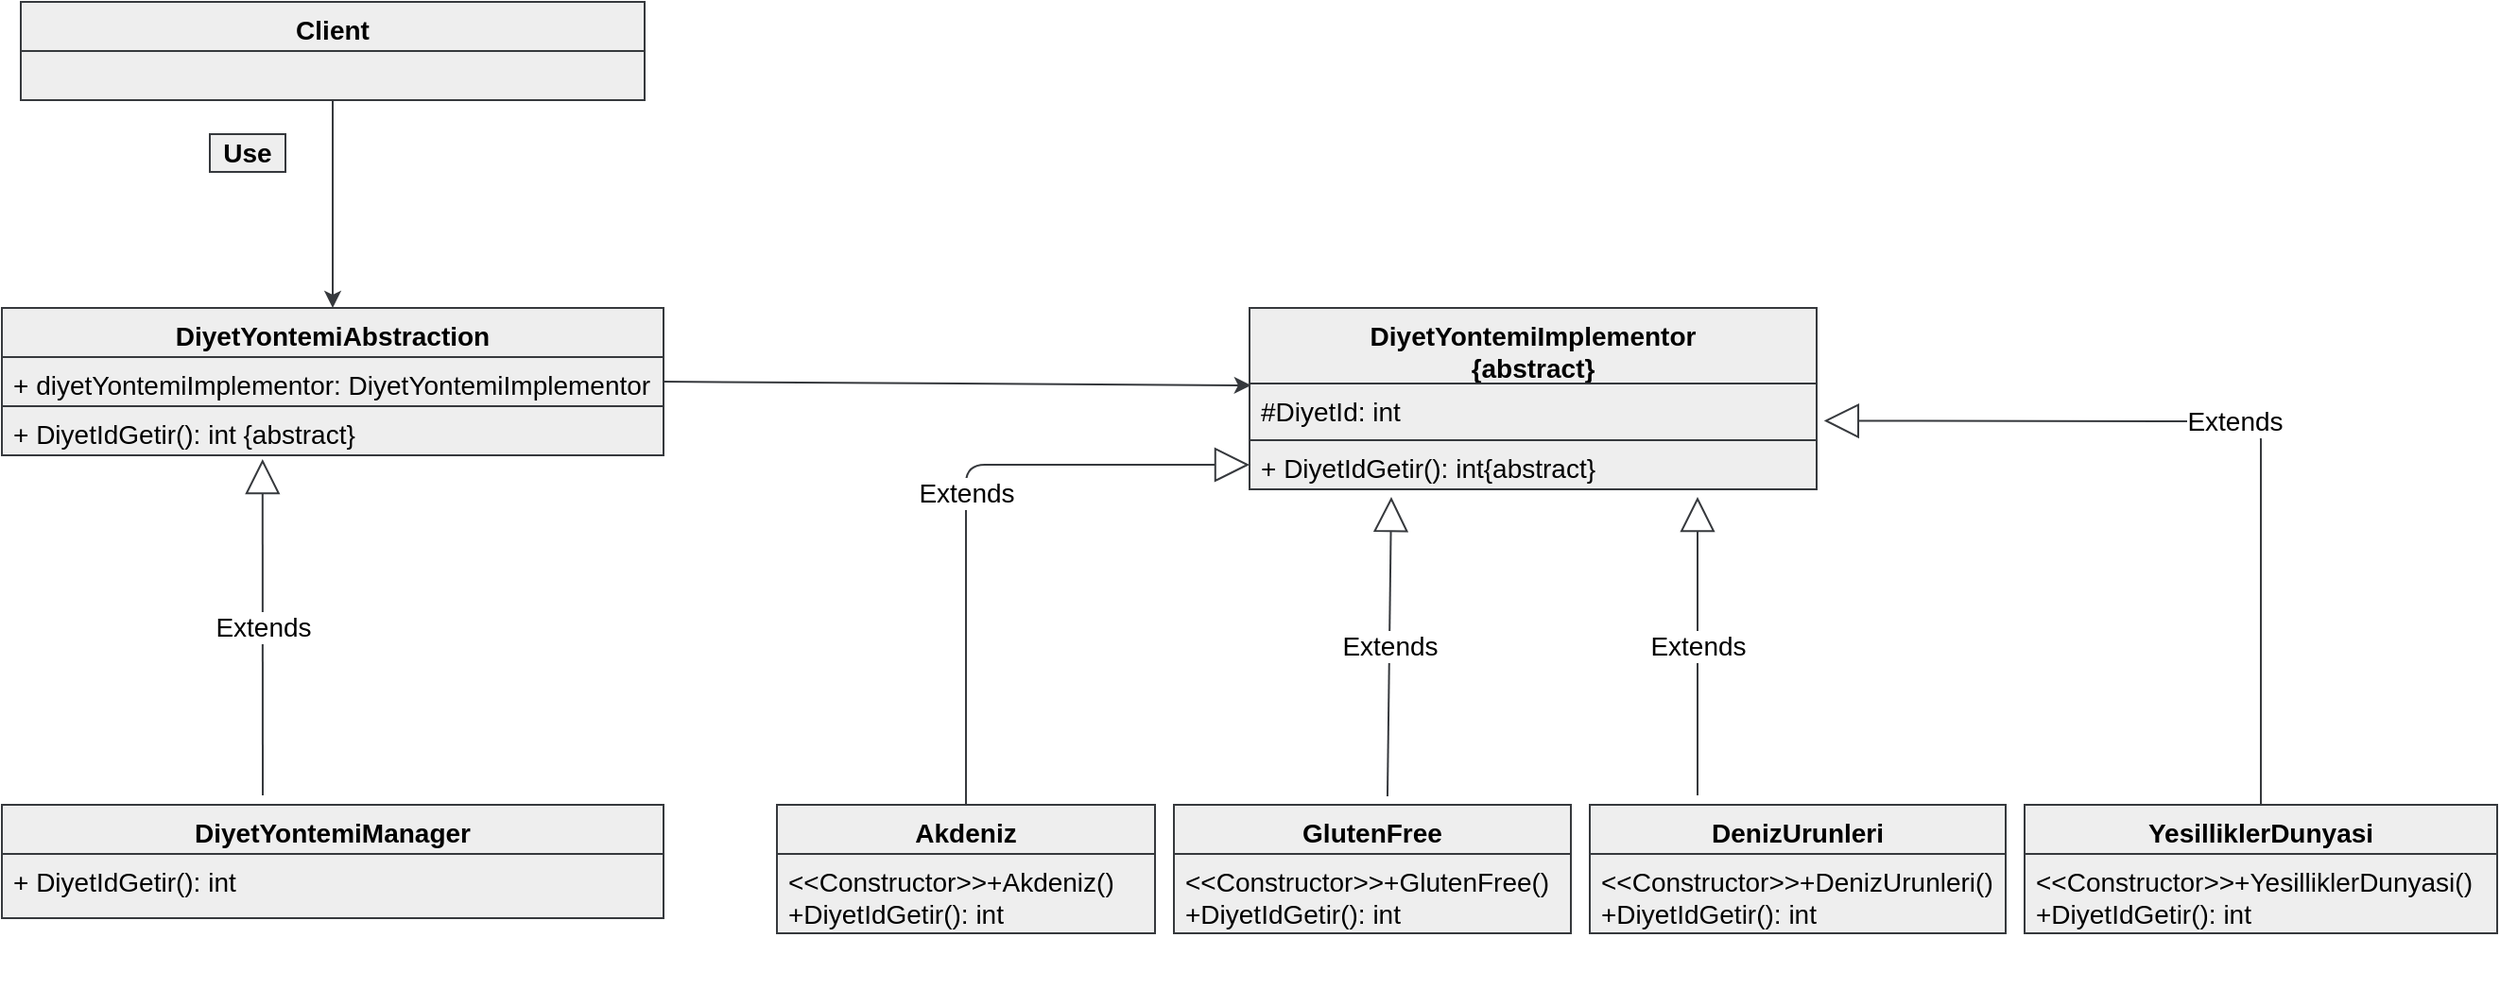 <mxfile version="14.5.1" type="device" pages="3"><diagram id="C5RBs43oDa-KdzZeNtuy" name="BridgeTasarimDeseniDiyet"><mxGraphModel dx="1913" dy="1975" grid="1" gridSize="10" guides="1" tooltips="1" connect="1" arrows="1" fold="1" page="1" pageScale="1" pageWidth="827" pageHeight="1169" background="#ffffff" math="0" shadow="0"><root><mxCell id="WIyWlLk6GJQsqaUBKTNV-0"/><mxCell id="WIyWlLk6GJQsqaUBKTNV-1" parent="WIyWlLk6GJQsqaUBKTNV-0"/><mxCell id="ZU1WsfMAHiGs38Dpz87O-4" value="GlutenFree" style="swimlane;fontStyle=1;align=center;verticalAlign=top;childLayout=stackLayout;horizontal=1;startSize=26;horizontalStack=0;resizeParent=1;resizeParentMax=0;resizeLast=0;collapsible=1;marginBottom=0;fontSize=14;fillColor=#eeeeee;strokeColor=#36393d;" parent="WIyWlLk6GJQsqaUBKTNV-1" vertex="1"><mxGeometry x="260" y="385" width="210" height="68" as="geometry"/></mxCell><mxCell id="ZU1WsfMAHiGs38Dpz87O-7" value="&lt;&lt;Constructor&gt;&gt;+GlutenFree()&#10;+DiyetIdGetir(): int" style="text;align=left;verticalAlign=top;spacingLeft=4;spacingRight=4;overflow=hidden;rotatable=0;points=[[0,0.5],[1,0.5]];portConstraint=eastwest;fontSize=14;fillColor=#eeeeee;strokeColor=#36393d;" parent="ZU1WsfMAHiGs38Dpz87O-4" vertex="1"><mxGeometry y="26" width="210" height="42" as="geometry"/></mxCell><mxCell id="ZU1WsfMAHiGs38Dpz87O-38" style="edgeStyle=orthogonalEdgeStyle;rounded=0;orthogonalLoop=1;jettySize=auto;html=1;exitX=1;exitY=0.5;exitDx=0;exitDy=0;fontSize=14;fillColor=#eeeeee;strokeColor=#36393d;" parent="ZU1WsfMAHiGs38Dpz87O-4" edge="1"><mxGeometry relative="1" as="geometry"><mxPoint x="190" y="88" as="sourcePoint"/><mxPoint x="190" y="88" as="targetPoint"/></mxGeometry></mxCell><mxCell id="ZU1WsfMAHiGs38Dpz87O-8" value="DenizUrunleri" style="swimlane;fontStyle=1;align=center;verticalAlign=top;childLayout=stackLayout;horizontal=1;startSize=26;horizontalStack=0;resizeParent=1;resizeParentMax=0;resizeLast=0;collapsible=1;marginBottom=0;fontSize=14;fillColor=#eeeeee;strokeColor=#36393d;" parent="WIyWlLk6GJQsqaUBKTNV-1" vertex="1"><mxGeometry x="480" y="385" width="220" height="68" as="geometry"/></mxCell><mxCell id="ZU1WsfMAHiGs38Dpz87O-11" value="&lt;&lt;Constructor&gt;&gt;+DenizUrunleri()&#10;+DiyetIdGetir(): int" style="text;align=left;verticalAlign=top;spacingLeft=4;spacingRight=4;overflow=hidden;rotatable=0;points=[[0,0.5],[1,0.5]];portConstraint=eastwest;fontSize=14;fillColor=#eeeeee;strokeColor=#36393d;" parent="ZU1WsfMAHiGs38Dpz87O-8" vertex="1"><mxGeometry y="26" width="220" height="42" as="geometry"/></mxCell><mxCell id="ZU1WsfMAHiGs38Dpz87O-12" value="Akdeniz" style="swimlane;fontStyle=1;align=center;verticalAlign=top;childLayout=stackLayout;horizontal=1;startSize=26;horizontalStack=0;resizeParent=1;resizeParentMax=0;resizeLast=0;collapsible=1;marginBottom=0;fontSize=14;fillColor=#eeeeee;strokeColor=#36393d;" parent="WIyWlLk6GJQsqaUBKTNV-1" vertex="1"><mxGeometry x="50" y="385" width="200" height="68" as="geometry"/></mxCell><mxCell id="ZU1WsfMAHiGs38Dpz87O-15" value="&lt;&lt;Constructor&gt;&gt;+Akdeniz()&#10;+DiyetIdGetir(): int" style="text;align=left;verticalAlign=top;spacingLeft=4;spacingRight=4;overflow=hidden;rotatable=0;points=[[0,0.5],[1,0.5]];portConstraint=eastwest;fontSize=14;fillColor=#eeeeee;strokeColor=#36393d;" parent="ZU1WsfMAHiGs38Dpz87O-12" vertex="1"><mxGeometry y="26" width="200" height="42" as="geometry"/></mxCell><mxCell id="ZU1WsfMAHiGs38Dpz87O-16" value="YesilliklerDunyasi" style="swimlane;fontStyle=1;align=center;verticalAlign=top;childLayout=stackLayout;horizontal=1;startSize=26;horizontalStack=0;resizeParent=1;resizeParentMax=0;resizeLast=0;collapsible=1;marginBottom=0;fontSize=14;fillColor=#eeeeee;strokeColor=#36393d;" parent="WIyWlLk6GJQsqaUBKTNV-1" vertex="1"><mxGeometry x="710" y="385" width="250" height="68" as="geometry"/></mxCell><mxCell id="ZU1WsfMAHiGs38Dpz87O-19" value="&lt;&lt;Constructor&gt;&gt;+YesilliklerDunyasi()&#10;+DiyetIdGetir(): int" style="text;align=left;verticalAlign=top;spacingLeft=4;spacingRight=4;overflow=hidden;rotatable=0;points=[[0,0.5],[1,0.5]];portConstraint=eastwest;fontSize=14;fillColor=#eeeeee;strokeColor=#36393d;" parent="ZU1WsfMAHiGs38Dpz87O-16" vertex="1"><mxGeometry y="26" width="250" height="42" as="geometry"/></mxCell><mxCell id="ZU1WsfMAHiGs38Dpz87O-20" value="Extends" style="endArrow=block;endSize=16;endFill=0;html=1;entryX=0.79;entryY=1.154;entryDx=0;entryDy=0;entryPerimeter=0;fontSize=14;fillColor=#eeeeee;strokeColor=#36393d;" parent="WIyWlLk6GJQsqaUBKTNV-1" target="POisofPZTgwdqvOfAA-8-3" edge="1"><mxGeometry width="160" relative="1" as="geometry"><mxPoint x="537" y="380" as="sourcePoint"/><mxPoint x="537" y="330" as="targetPoint"/></mxGeometry></mxCell><mxCell id="ZU1WsfMAHiGs38Dpz87O-21" value="Extends" style="endArrow=block;endSize=16;endFill=0;html=1;exitX=0.5;exitY=0;exitDx=0;exitDy=0;entryX=1.013;entryY=0.658;entryDx=0;entryDy=0;entryPerimeter=0;fontSize=14;fillColor=#eeeeee;strokeColor=#36393d;" parent="WIyWlLk6GJQsqaUBKTNV-1" source="ZU1WsfMAHiGs38Dpz87O-16" target="POisofPZTgwdqvOfAA-8-1" edge="1"><mxGeometry width="160" relative="1" as="geometry"><mxPoint x="755.87" y="440" as="sourcePoint"/><mxPoint x="580" y="320" as="targetPoint"/><Array as="points"><mxPoint x="835" y="182"/></Array></mxGeometry></mxCell><mxCell id="ZU1WsfMAHiGs38Dpz87O-22" value="Extends" style="endArrow=block;endSize=16;endFill=0;html=1;exitX=0.538;exitY=-0.066;exitDx=0;exitDy=0;entryX=0.25;entryY=1.154;entryDx=0;entryDy=0;entryPerimeter=0;fontSize=14;exitPerimeter=0;fillColor=#eeeeee;strokeColor=#36393d;" parent="WIyWlLk6GJQsqaUBKTNV-1" source="ZU1WsfMAHiGs38Dpz87O-4" target="POisofPZTgwdqvOfAA-8-3" edge="1"><mxGeometry width="160" relative="1" as="geometry"><mxPoint x="465.87" y="427.99" as="sourcePoint"/><mxPoint x="381" y="330" as="targetPoint"/></mxGeometry></mxCell><mxCell id="ZU1WsfMAHiGs38Dpz87O-23" value="Extends" style="endArrow=block;endSize=16;endFill=0;html=1;exitX=0.5;exitY=0;exitDx=0;exitDy=0;entryX=0;entryY=0.5;entryDx=0;entryDy=0;fontSize=14;fillColor=#eeeeee;strokeColor=#36393d;" parent="WIyWlLk6GJQsqaUBKTNV-1" source="ZU1WsfMAHiGs38Dpz87O-12" target="POisofPZTgwdqvOfAA-8-3" edge="1"><mxGeometry width="160" relative="1" as="geometry"><mxPoint x="287.05" y="428" as="sourcePoint"/><mxPoint x="185" y="290" as="targetPoint"/><Array as="points"><mxPoint x="150" y="205"/></Array></mxGeometry></mxCell><mxCell id="ZU1WsfMAHiGs38Dpz87O-26" value="DiyetYontemiAbstraction" style="swimlane;fontStyle=1;align=center;verticalAlign=top;childLayout=stackLayout;horizontal=1;startSize=26;horizontalStack=0;resizeParent=1;resizeParentMax=0;resizeLast=0;collapsible=1;marginBottom=0;fontSize=14;fillColor=#eeeeee;strokeColor=#36393d;" parent="WIyWlLk6GJQsqaUBKTNV-1" vertex="1"><mxGeometry x="-360" y="122" width="350" height="78" as="geometry"/></mxCell><mxCell id="ZU1WsfMAHiGs38Dpz87O-27" value="+ diyetYontemiImplementor: DiyetYontemiImplementor" style="text;strokeColor=#36393d;fillColor=#eeeeee;align=left;verticalAlign=top;spacingLeft=4;spacingRight=4;overflow=hidden;rotatable=0;points=[[0,0.5],[1,0.5]];portConstraint=eastwest;fontSize=14;" parent="ZU1WsfMAHiGs38Dpz87O-26" vertex="1"><mxGeometry y="26" width="350" height="26" as="geometry"/></mxCell><mxCell id="ZU1WsfMAHiGs38Dpz87O-29" value="+ DiyetIdGetir(): int {abstract}" style="text;strokeColor=#36393d;fillColor=#eeeeee;align=left;verticalAlign=top;spacingLeft=4;spacingRight=4;overflow=hidden;rotatable=0;points=[[0,0.5],[1,0.5]];portConstraint=eastwest;fontSize=14;" parent="ZU1WsfMAHiGs38Dpz87O-26" vertex="1"><mxGeometry y="52" width="350" height="26" as="geometry"/></mxCell><mxCell id="ZU1WsfMAHiGs38Dpz87O-30" value="" style="endArrow=classic;html=1;exitX=1;exitY=0.5;exitDx=0;exitDy=0;entryX=0.003;entryY=0.033;entryDx=0;entryDy=0;entryPerimeter=0;fontSize=14;fillColor=#eeeeee;strokeColor=#36393d;" parent="WIyWlLk6GJQsqaUBKTNV-1" source="ZU1WsfMAHiGs38Dpz87O-27" target="POisofPZTgwdqvOfAA-8-1" edge="1"><mxGeometry width="50" height="50" relative="1" as="geometry"><mxPoint x="60" y="272" as="sourcePoint"/><mxPoint x="290" y="279" as="targetPoint"/></mxGeometry></mxCell><mxCell id="ZU1WsfMAHiGs38Dpz87O-33" value="Extends" style="endArrow=block;endSize=16;endFill=0;html=1;entryX=0.394;entryY=1.077;entryDx=0;entryDy=0;entryPerimeter=0;fontSize=14;fillColor=#eeeeee;strokeColor=#36393d;" parent="WIyWlLk6GJQsqaUBKTNV-1" target="ZU1WsfMAHiGs38Dpz87O-29" edge="1"><mxGeometry width="160" relative="1" as="geometry"><mxPoint x="-222" y="380" as="sourcePoint"/><mxPoint x="-230" y="245.998" as="targetPoint"/></mxGeometry></mxCell><mxCell id="ZU1WsfMAHiGs38Dpz87O-34" value="DiyetYontemiManager" style="swimlane;fontStyle=1;align=center;verticalAlign=top;childLayout=stackLayout;horizontal=1;startSize=26;horizontalStack=0;resizeParent=1;resizeParentMax=0;resizeLast=0;collapsible=1;marginBottom=0;fontSize=14;strokeColor=#36393d;fillColor=#eeeeee;" parent="WIyWlLk6GJQsqaUBKTNV-1" vertex="1"><mxGeometry x="-360" y="385" width="350" height="60" as="geometry"/></mxCell><mxCell id="ZU1WsfMAHiGs38Dpz87O-37" value="+ DiyetIdGetir(): int" style="text;strokeColor=#36393d;align=left;verticalAlign=top;spacingLeft=4;spacingRight=4;overflow=hidden;rotatable=0;points=[[0,0.5],[1,0.5]];portConstraint=eastwest;fontSize=14;fillColor=#eeeeee;" parent="ZU1WsfMAHiGs38Dpz87O-34" vertex="1"><mxGeometry y="26" width="350" height="34" as="geometry"/></mxCell><mxCell id="POisofPZTgwdqvOfAA-8-0" value="DiyetYontemiImplementor&#10;{abstract}" style="swimlane;fontStyle=1;align=center;verticalAlign=top;childLayout=stackLayout;horizontal=1;startSize=40;horizontalStack=0;resizeParent=1;resizeParentMax=0;resizeLast=0;collapsible=1;marginBottom=0;fontSize=14;strokeColor=#36393d;fillColor=#eeeeee;" parent="WIyWlLk6GJQsqaUBKTNV-1" vertex="1"><mxGeometry x="300" y="122" width="300" height="96" as="geometry"/></mxCell><mxCell id="POisofPZTgwdqvOfAA-8-1" value="#DiyetId: int" style="text;strokeColor=#36393d;align=left;verticalAlign=top;spacingLeft=4;spacingRight=4;overflow=hidden;rotatable=0;points=[[0,0.5],[1,0.5]];portConstraint=eastwest;fontSize=14;fillColor=#eeeeee;" parent="POisofPZTgwdqvOfAA-8-0" vertex="1"><mxGeometry y="40" width="300" height="30" as="geometry"/></mxCell><mxCell id="POisofPZTgwdqvOfAA-8-3" value="+ DiyetIdGetir(): int{abstract}" style="text;strokeColor=#36393d;align=left;verticalAlign=top;spacingLeft=4;spacingRight=4;overflow=hidden;rotatable=0;points=[[0,0.5],[1,0.5]];portConstraint=eastwest;fontSize=14;fillColor=#eeeeee;" parent="POisofPZTgwdqvOfAA-8-0" vertex="1"><mxGeometry y="70" width="300" height="26" as="geometry"/></mxCell><mxCell id="2MmZpddp6hWvF-VPb41x-3" style="edgeStyle=orthogonalEdgeStyle;rounded=0;orthogonalLoop=1;jettySize=auto;html=1;fontSize=14;fillColor=#eeeeee;strokeColor=#36393d;" parent="WIyWlLk6GJQsqaUBKTNV-1" source="2MmZpddp6hWvF-VPb41x-0" target="ZU1WsfMAHiGs38Dpz87O-26" edge="1"><mxGeometry relative="1" as="geometry"/></mxCell><mxCell id="2MmZpddp6hWvF-VPb41x-0" value="Client" style="swimlane;fontStyle=1;align=center;verticalAlign=top;childLayout=stackLayout;horizontal=1;startSize=26;horizontalStack=0;resizeParent=1;resizeParentMax=0;resizeLast=0;collapsible=1;marginBottom=0;strokeWidth=1;fontSize=14;fillColor=#eeeeee;strokeColor=#36393d;" parent="WIyWlLk6GJQsqaUBKTNV-1" vertex="1"><mxGeometry x="-350" y="-40" width="330" height="52" as="geometry"/></mxCell><mxCell id="2MmZpddp6hWvF-VPb41x-2" value="" style="text;strokeColor=#36393d;fillColor=#eeeeee;align=left;verticalAlign=top;spacingLeft=4;spacingRight=4;overflow=hidden;rotatable=0;points=[[0,0.5],[1,0.5]];portConstraint=eastwest;strokeWidth=1;fontSize=14;" parent="2MmZpddp6hWvF-VPb41x-0" vertex="1"><mxGeometry y="26" width="330" height="26" as="geometry"/></mxCell><mxCell id="2MmZpddp6hWvF-VPb41x-4" value="&lt;b&gt;Use&lt;/b&gt;" style="text;html=1;strokeColor=#36393d;fillColor=#eeeeee;align=center;verticalAlign=middle;whiteSpace=wrap;rounded=0;fontSize=14;" parent="WIyWlLk6GJQsqaUBKTNV-1" vertex="1"><mxGeometry x="-250" y="30" width="40" height="20" as="geometry"/></mxCell></root></mxGraphModel></diagram><diagram id="Q8UShbAJBJUrCvt-P6BA" name="FabrikaTasarımDeseniHastalik"><mxGraphModel dx="1086" dy="1975" grid="1" gridSize="10" guides="1" tooltips="1" connect="1" arrows="1" fold="1" page="1" pageScale="1" pageWidth="827" pageHeight="1169" math="0" shadow="0"><root><mxCell id="q4M9ZsvhXoCn8HjqxZE0-0"/><mxCell id="q4M9ZsvhXoCn8HjqxZE0-1" parent="q4M9ZsvhXoCn8HjqxZE0-0"/><mxCell id="q4M9ZsvhXoCn8HjqxZE0-2" value="Colyak" style="swimlane;fontStyle=1;align=center;verticalAlign=top;childLayout=stackLayout;horizontal=1;startSize=26;horizontalStack=0;resizeParent=1;resizeParentMax=0;resizeLast=0;collapsible=1;marginBottom=0;fontSize=14;fillColor=#f8cecc;strokeColor=#b85450;" parent="q4M9ZsvhXoCn8HjqxZE0-1" vertex="1"><mxGeometry x="70" y="330" width="210" height="102" as="geometry"/></mxCell><mxCell id="q4M9ZsvhXoCn8HjqxZE0-3" value="-hastalikAdi: string" style="text;strokeColor=#b85450;fillColor=#f8cecc;align=left;verticalAlign=top;spacingLeft=4;spacingRight=4;overflow=hidden;rotatable=0;points=[[0,0.5],[1,0.5]];portConstraint=eastwest;fontSize=14;" parent="q4M9ZsvhXoCn8HjqxZE0-2" vertex="1"><mxGeometry y="26" width="210" height="26" as="geometry"/></mxCell><mxCell id="q4M9ZsvhXoCn8HjqxZE0-5" value="&lt;&lt;Constructor&gt;&gt;+Colyak()&#10;+HastalikBilgisiniGetir(): string" style="text;strokeColor=#b85450;fillColor=#f8cecc;align=left;verticalAlign=top;spacingLeft=4;spacingRight=4;overflow=hidden;rotatable=0;points=[[0,0.5],[1,0.5]];portConstraint=eastwest;fontSize=14;" parent="q4M9ZsvhXoCn8HjqxZE0-2" vertex="1"><mxGeometry y="52" width="210" height="50" as="geometry"/></mxCell><mxCell id="VkdhmrRNcIS4M_wSBgVB-0" value="Obez" style="swimlane;fontStyle=1;align=center;verticalAlign=top;childLayout=stackLayout;horizontal=1;startSize=26;horizontalStack=0;resizeParent=1;resizeParentMax=0;resizeLast=0;collapsible=1;marginBottom=0;fontSize=14;fillColor=#f8cecc;strokeColor=#b85450;" parent="q4M9ZsvhXoCn8HjqxZE0-1" vertex="1"><mxGeometry x="410" y="330" width="200" height="102" as="geometry"/></mxCell><mxCell id="VkdhmrRNcIS4M_wSBgVB-1" value="-hastalikAdi: string" style="text;strokeColor=#b85450;fillColor=#f8cecc;align=left;verticalAlign=top;spacingLeft=4;spacingRight=4;overflow=hidden;rotatable=0;points=[[0,0.5],[1,0.5]];portConstraint=eastwest;fontSize=14;" parent="VkdhmrRNcIS4M_wSBgVB-0" vertex="1"><mxGeometry y="26" width="200" height="26" as="geometry"/></mxCell><mxCell id="VkdhmrRNcIS4M_wSBgVB-3" value="&lt;&lt;Constructor&gt;&gt;+Obez()&#10;+HastalikBilgisiniGetir(): string" style="text;strokeColor=#b85450;fillColor=#f8cecc;align=left;verticalAlign=top;spacingLeft=4;spacingRight=4;overflow=hidden;rotatable=0;points=[[0,0.5],[1,0.5]];portConstraint=eastwest;fontSize=14;" parent="VkdhmrRNcIS4M_wSBgVB-0" vertex="1"><mxGeometry y="52" width="200" height="50" as="geometry"/></mxCell><mxCell id="VkdhmrRNcIS4M_wSBgVB-4" value="Seker" style="swimlane;fontStyle=1;align=center;verticalAlign=top;childLayout=stackLayout;horizontal=1;startSize=26;horizontalStack=0;resizeParent=1;resizeParentMax=0;resizeLast=0;collapsible=1;marginBottom=0;fontSize=14;fillColor=#f8cecc;strokeColor=#b85450;" parent="q4M9ZsvhXoCn8HjqxZE0-1" vertex="1"><mxGeometry x="240" y="470" width="210" height="102" as="geometry"/></mxCell><mxCell id="VkdhmrRNcIS4M_wSBgVB-5" value="-hastalikAdi: string" style="text;strokeColor=#b85450;fillColor=#f8cecc;align=left;verticalAlign=top;spacingLeft=4;spacingRight=4;overflow=hidden;rotatable=0;points=[[0,0.5],[1,0.5]];portConstraint=eastwest;fontSize=14;" parent="VkdhmrRNcIS4M_wSBgVB-4" vertex="1"><mxGeometry y="26" width="210" height="26" as="geometry"/></mxCell><mxCell id="VkdhmrRNcIS4M_wSBgVB-7" value="&lt;&lt;Constructor&gt;&gt;+Seker()&#10;+HastalikBilgisiniGetir(): string" style="text;strokeColor=#b85450;fillColor=#f8cecc;align=left;verticalAlign=top;spacingLeft=4;spacingRight=4;overflow=hidden;rotatable=0;points=[[0,0.5],[1,0.5]];portConstraint=eastwest;fontSize=14;" parent="VkdhmrRNcIS4M_wSBgVB-4" vertex="1"><mxGeometry y="52" width="210" height="50" as="geometry"/></mxCell><mxCell id="VkdhmrRNcIS4M_wSBgVB-12" value="&lt;&lt;interface&gt;&gt;&#10;IHastalik" style="swimlane;fontStyle=1;childLayout=stackLayout;horizontal=1;startSize=40;fillColor=#d5e8d4;horizontalStack=0;resizeParent=1;resizeParentMax=0;resizeLast=0;collapsible=1;marginBottom=0;fontSize=14;strokeColor=#82b366;" parent="q4M9ZsvhXoCn8HjqxZE0-1" vertex="1"><mxGeometry x="180" y="170" width="340" height="74" as="geometry"/></mxCell><mxCell id="VkdhmrRNcIS4M_wSBgVB-13" value="+ HastalikBilgisiniGetir(): string" style="text;strokeColor=#82b366;fillColor=#d5e8d4;align=left;verticalAlign=top;spacingLeft=4;spacingRight=4;overflow=hidden;rotatable=0;points=[[0,0.5],[1,0.5]];portConstraint=eastwest;fontSize=14;" parent="VkdhmrRNcIS4M_wSBgVB-12" vertex="1"><mxGeometry y="40" width="340" height="34" as="geometry"/></mxCell><mxCell id="VkdhmrRNcIS4M_wSBgVB-16" value="Extends" style="endArrow=block;endSize=16;endFill=0;html=1;exitX=0.5;exitY=0;exitDx=0;exitDy=0;fontSize=14;fillColor=#f5f5f5;strokeColor=#666666;gradientColor=#b3b3b3;" parent="q4M9ZsvhXoCn8HjqxZE0-1" source="VkdhmrRNcIS4M_wSBgVB-4" edge="1"><mxGeometry width="160" relative="1" as="geometry"><mxPoint x="260" y="290" as="sourcePoint"/><mxPoint x="345" y="250" as="targetPoint"/></mxGeometry></mxCell><mxCell id="VkdhmrRNcIS4M_wSBgVB-18" value="Extends" style="endArrow=block;endSize=16;endFill=0;html=1;exitX=0.8;exitY=-0.05;exitDx=0;exitDy=0;exitPerimeter=0;fontSize=14;fillColor=#f5f5f5;strokeColor=#666666;gradientColor=#b3b3b3;" parent="q4M9ZsvhXoCn8HjqxZE0-1" source="q4M9ZsvhXoCn8HjqxZE0-2" edge="1"><mxGeometry width="160" relative="1" as="geometry"><mxPoint x="50" y="230" as="sourcePoint"/><mxPoint x="238" y="240" as="targetPoint"/></mxGeometry></mxCell><mxCell id="VkdhmrRNcIS4M_wSBgVB-19" value="Extends" style="endArrow=block;endSize=16;endFill=0;html=1;exitX=0.25;exitY=0;exitDx=0;exitDy=0;fontSize=14;fillColor=#f5f5f5;strokeColor=#666666;gradientColor=#b3b3b3;" parent="q4M9ZsvhXoCn8HjqxZE0-1" source="VkdhmrRNcIS4M_wSBgVB-0" edge="1"><mxGeometry width="160" relative="1" as="geometry"><mxPoint x="450" y="305" as="sourcePoint"/><mxPoint x="458" y="249" as="targetPoint"/></mxGeometry></mxCell><mxCell id="VkdhmrRNcIS4M_wSBgVB-20" value="HastalikFabrikasi" style="swimlane;fontStyle=1;align=center;verticalAlign=top;childLayout=stackLayout;horizontal=1;startSize=26;horizontalStack=0;resizeParent=1;resizeParentMax=0;resizeLast=0;collapsible=1;marginBottom=0;fontSize=14;fillColor=#ffe6cc;strokeColor=#d79b00;" parent="q4M9ZsvhXoCn8HjqxZE0-1" vertex="1"><mxGeometry x="640" y="258" width="330" height="52" as="geometry"/></mxCell><mxCell id="VkdhmrRNcIS4M_wSBgVB-23" value="+ HastalikNesnesiniOlustur(string): IHastalik" style="text;strokeColor=#d79b00;fillColor=#ffe6cc;align=left;verticalAlign=top;spacingLeft=4;spacingRight=4;overflow=hidden;rotatable=0;points=[[0,0.5],[1,0.5]];portConstraint=eastwest;fontSize=14;" parent="VkdhmrRNcIS4M_wSBgVB-20" vertex="1"><mxGeometry y="26" width="330" height="26" as="geometry"/></mxCell><mxCell id="VkdhmrRNcIS4M_wSBgVB-24" value="" style="endArrow=classic;html=1;exitX=0.429;exitY=1;exitDx=0;exitDy=0;exitPerimeter=0;entryX=0.295;entryY=1.06;entryDx=0;entryDy=0;entryPerimeter=0;fontSize=14;fillColor=#f5f5f5;strokeColor=#666666;gradientColor=#b3b3b3;" parent="q4M9ZsvhXoCn8HjqxZE0-1" source="VkdhmrRNcIS4M_wSBgVB-23" target="q4M9ZsvhXoCn8HjqxZE0-5" edge="1"><mxGeometry width="50" height="50" relative="1" as="geometry"><mxPoint x="750" y="260" as="sourcePoint"/><mxPoint x="130" y="449" as="targetPoint"/><Array as="points"><mxPoint x="782" y="640"/><mxPoint x="430" y="640"/><mxPoint x="132" y="640"/></Array></mxGeometry></mxCell><mxCell id="VkdhmrRNcIS4M_wSBgVB-25" value="" style="endArrow=classic;html=1;entryX=0.367;entryY=1;entryDx=0;entryDy=0;entryPerimeter=0;fontSize=14;fillColor=#f5f5f5;strokeColor=#666666;gradientColor=#b3b3b3;" parent="q4M9ZsvhXoCn8HjqxZE0-1" target="VkdhmrRNcIS4M_wSBgVB-7" edge="1"><mxGeometry width="50" height="50" relative="1" as="geometry"><mxPoint x="720" y="314" as="sourcePoint"/><mxPoint x="510" y="450" as="targetPoint"/><Array as="points"><mxPoint x="720" y="600"/><mxPoint x="317" y="600"/></Array></mxGeometry></mxCell><mxCell id="VkdhmrRNcIS4M_wSBgVB-26" value="" style="endArrow=classic;html=1;fontSize=14;fillColor=#f5f5f5;strokeColor=#666666;gradientColor=#b3b3b3;" parent="q4M9ZsvhXoCn8HjqxZE0-1" edge="1"><mxGeometry width="50" height="50" relative="1" as="geometry"><mxPoint x="650" y="310" as="sourcePoint"/><mxPoint x="620" y="360" as="targetPoint"/><Array as="points"><mxPoint x="650" y="360"/></Array></mxGeometry></mxCell><mxCell id="jWR2Em8NJGFZP1DgLKQm-3" style="edgeStyle=orthogonalEdgeStyle;rounded=0;orthogonalLoop=1;jettySize=auto;html=1;entryX=0.774;entryY=-0.068;entryDx=0;entryDy=0;entryPerimeter=0;" parent="q4M9ZsvhXoCn8HjqxZE0-1" source="jWR2Em8NJGFZP1DgLKQm-2" target="VkdhmrRNcIS4M_wSBgVB-12" edge="1"><mxGeometry relative="1" as="geometry"><mxPoint x="600" y="60" as="sourcePoint"/><Array as="points"><mxPoint x="600" y="100"/><mxPoint x="443" y="100"/></Array></mxGeometry></mxCell><mxCell id="jWR2Em8NJGFZP1DgLKQm-4" style="edgeStyle=orthogonalEdgeStyle;rounded=0;orthogonalLoop=1;jettySize=auto;html=1;entryX=0.5;entryY=0;entryDx=0;entryDy=0;" parent="q4M9ZsvhXoCn8HjqxZE0-1" source="jWR2Em8NJGFZP1DgLKQm-0" target="VkdhmrRNcIS4M_wSBgVB-20" edge="1"><mxGeometry relative="1" as="geometry"><Array as="points"><mxPoint x="710" y="100"/><mxPoint x="805" y="100"/></Array></mxGeometry></mxCell><mxCell id="jWR2Em8NJGFZP1DgLKQm-0" value="Client" style="swimlane;fontStyle=1;align=center;verticalAlign=top;childLayout=stackLayout;horizontal=1;startSize=26;horizontalStack=0;resizeParent=1;resizeParentMax=0;resizeLast=0;collapsible=1;marginBottom=0;fontSize=14;fillColor=#dae8fc;strokeColor=#6c8ebf;" parent="q4M9ZsvhXoCn8HjqxZE0-1" vertex="1"><mxGeometry x="490" y="-20" width="330" height="84" as="geometry"><mxRectangle x="490" y="-20" width="70" height="26" as="alternateBounds"/></mxGeometry></mxCell><mxCell id="jWR2Em8NJGFZP1DgLKQm-1" value="+hastalik: IHastalik" style="text;strokeColor=#6c8ebf;fillColor=#dae8fc;align=left;verticalAlign=top;spacingLeft=4;spacingRight=4;overflow=hidden;rotatable=0;points=[[0,0.5],[1,0.5]];portConstraint=eastwest;fontSize=14;" parent="jWR2Em8NJGFZP1DgLKQm-0" vertex="1"><mxGeometry y="26" width="330" height="26" as="geometry"/></mxCell><mxCell id="jWR2Em8NJGFZP1DgLKQm-2" value="+HastalikNesnesiniOlustur(string): IHastalik" style="text;strokeColor=#6c8ebf;fillColor=#dae8fc;align=left;verticalAlign=top;spacingLeft=4;spacingRight=4;overflow=hidden;rotatable=0;points=[[0,0.5],[1,0.5]];portConstraint=eastwest;fontSize=14;" parent="jWR2Em8NJGFZP1DgLKQm-0" vertex="1"><mxGeometry y="52" width="330" height="32" as="geometry"/></mxCell><mxCell id="mau2aA_69LJ_2JdAlW6J-0" value="&lt;b&gt;Use&lt;/b&gt;" style="text;html=1;strokeColor=none;fillColor=none;align=center;verticalAlign=middle;whiteSpace=wrap;rounded=0;" parent="q4M9ZsvhXoCn8HjqxZE0-1" vertex="1"><mxGeometry x="470" y="110" width="40" height="20" as="geometry"/></mxCell><mxCell id="mau2aA_69LJ_2JdAlW6J-1" value="&lt;b&gt;Makes&lt;/b&gt;" style="text;html=1;strokeColor=none;fillColor=none;align=center;verticalAlign=middle;whiteSpace=wrap;rounded=0;strokeWidth=2;" parent="q4M9ZsvhXoCn8HjqxZE0-1" vertex="1"><mxGeometry x="660" y="330" width="40" height="20" as="geometry"/></mxCell><mxCell id="mau2aA_69LJ_2JdAlW6J-2" value="&lt;b&gt;Makes&lt;/b&gt;" style="text;html=1;strokeColor=none;fillColor=none;align=center;verticalAlign=middle;whiteSpace=wrap;rounded=0;strokeWidth=2;" parent="q4M9ZsvhXoCn8HjqxZE0-1" vertex="1"><mxGeometry x="720" y="330" width="40" height="20" as="geometry"/></mxCell><mxCell id="mau2aA_69LJ_2JdAlW6J-3" value="&lt;b&gt;Makes&lt;/b&gt;" style="text;html=1;strokeColor=none;fillColor=none;align=center;verticalAlign=middle;whiteSpace=wrap;rounded=0;strokeWidth=2;" parent="q4M9ZsvhXoCn8HjqxZE0-1" vertex="1"><mxGeometry x="790" y="330" width="40" height="20" as="geometry"/></mxCell><mxCell id="mau2aA_69LJ_2JdAlW6J-4" value="&lt;b&gt;Implements&lt;/b&gt;" style="text;html=1;strokeColor=none;fillColor=none;align=center;verticalAlign=middle;whiteSpace=wrap;rounded=0;strokeWidth=2;" parent="q4M9ZsvhXoCn8HjqxZE0-1" vertex="1"><mxGeometry x="170" y="300" width="40" height="20" as="geometry"/></mxCell><mxCell id="mau2aA_69LJ_2JdAlW6J-5" value="&lt;b&gt;Implements&lt;/b&gt;" style="text;html=1;strokeColor=none;fillColor=none;align=center;verticalAlign=middle;whiteSpace=wrap;rounded=0;strokeWidth=2;" parent="q4M9ZsvhXoCn8HjqxZE0-1" vertex="1"><mxGeometry x="290" y="443" width="40" height="20" as="geometry"/></mxCell><mxCell id="mau2aA_69LJ_2JdAlW6J-6" value="&lt;b&gt;Implements&lt;/b&gt;" style="text;html=1;strokeColor=none;fillColor=none;align=center;verticalAlign=middle;whiteSpace=wrap;rounded=0;strokeWidth=2;" parent="q4M9ZsvhXoCn8HjqxZE0-1" vertex="1"><mxGeometry x="490" y="300" width="40" height="20" as="geometry"/></mxCell><mxCell id="mau2aA_69LJ_2JdAlW6J-10" value="&lt;b&gt;Use&lt;/b&gt;" style="text;html=1;strokeColor=none;fillColor=none;align=center;verticalAlign=middle;whiteSpace=wrap;rounded=0;" parent="q4M9ZsvhXoCn8HjqxZE0-1" vertex="1"><mxGeometry x="810" y="110" width="40" height="20" as="geometry"/></mxCell></root></mxGraphModel></diagram><diagram id="WXjK8_qo8bV8lSC7C23J" name="BuilderTasarimDeseniRapor"><mxGraphModel dx="4929" dy="822" grid="1" gridSize="10" guides="1" tooltips="1" connect="1" arrows="1" fold="1" page="1" pageScale="1" pageWidth="1169" pageHeight="827" math="0" shadow="0"><root><mxCell id="Hngsr5wYiLCou79Y9Urb-0"/><mxCell id="Hngsr5wYiLCou79Y9Urb-1" parent="Hngsr5wYiLCou79Y9Urb-0"/><mxCell id="Hngsr5wYiLCou79Y9Urb-2" value="RaporHtml" style="swimlane;fontStyle=1;align=center;verticalAlign=top;childLayout=stackLayout;horizontal=1;startSize=26;horizontalStack=0;resizeParent=1;resizeParentMax=0;resizeLast=0;collapsible=1;marginBottom=0;fontSize=14;fillColor=#e1d5e7;strokeColor=#9673a6;" parent="Hngsr5wYiLCou79Y9Urb-1" vertex="1"><mxGeometry x="-2910" y="559" width="250" height="90" as="geometry"/></mxCell><mxCell id="Hngsr5wYiLCou79Y9Urb-5" value="+HastaBilgisiniYarat(string Tc): void &#10;+DiyetBilgisiniYarat(string Tc): void &#10;+RaporKaydet( ): void &#10;" style="text;align=left;verticalAlign=top;spacingLeft=4;spacingRight=4;overflow=hidden;rotatable=0;points=[[0,0.5],[1,0.5]];portConstraint=eastwest;fontSize=14;fillColor=#e1d5e7;strokeColor=#9673a6;" parent="Hngsr5wYiLCou79Y9Urb-2" vertex="1"><mxGeometry y="26" width="250" height="64" as="geometry"/></mxCell><mxCell id="Hngsr5wYiLCou79Y9Urb-6" value="RaporJson" style="swimlane;fontStyle=1;align=center;verticalAlign=top;childLayout=stackLayout;horizontal=1;startSize=26;horizontalStack=0;resizeParent=1;resizeParentMax=0;resizeLast=0;collapsible=1;marginBottom=0;fontSize=14;fillColor=#e1d5e7;strokeColor=#9673a6;" parent="Hngsr5wYiLCou79Y9Urb-1" vertex="1"><mxGeometry x="-2640" y="559" width="280" height="90" as="geometry"/></mxCell><mxCell id="Hngsr5wYiLCou79Y9Urb-9" value="+HastaBilgisiniYarat(string Tc): void &#10;+DiyetBilgisiniYarat(string Tc): void &#10;+RaporKaydet( ): void &#10;" style="text;align=left;verticalAlign=top;spacingLeft=4;spacingRight=4;overflow=hidden;rotatable=0;points=[[0,0.5],[1,0.5]];portConstraint=eastwest;fontSize=14;fillColor=#e1d5e7;strokeColor=#9673a6;" parent="Hngsr5wYiLCou79Y9Urb-6" vertex="1"><mxGeometry y="26" width="280" height="64" as="geometry"/></mxCell><mxCell id="Hngsr5wYiLCou79Y9Urb-10" value="ReportBuilderBase {abstract}" style="swimlane;fontStyle=1;align=center;verticalAlign=top;childLayout=stackLayout;horizontal=1;startSize=26;horizontalStack=0;resizeParent=1;resizeParentMax=0;resizeLast=0;collapsible=1;marginBottom=0;fontSize=14;fillColor=#cce5ff;strokeColor=#36393d;" parent="Hngsr5wYiLCou79Y9Urb-1" vertex="1"><mxGeometry x="-2830" y="382" width="350" height="90" as="geometry"/></mxCell><mxCell id="Hngsr5wYiLCou79Y9Urb-13" value="+HastaBilgisiniYarat(string Tc): void {abstract}&#10;+DiyetBilgisiniYarat(string Tc): void  {abstract}&#10;+RaporKaydet( ): void {abstract}&#10;&#10;" style="text;align=left;verticalAlign=top;spacingLeft=4;spacingRight=4;overflow=hidden;rotatable=0;points=[[0,0.5],[1,0.5]];portConstraint=eastwest;fontSize=14;fillColor=#cce5ff;strokeColor=#36393d;" parent="Hngsr5wYiLCou79Y9Urb-10" vertex="1"><mxGeometry y="26" width="350" height="64" as="geometry"/></mxCell><mxCell id="Hngsr5wYiLCou79Y9Urb-14" value="ReportManager" style="swimlane;fontStyle=1;align=center;verticalAlign=top;childLayout=stackLayout;horizontal=1;startSize=26;horizontalStack=0;resizeParent=1;resizeParentMax=0;resizeLast=0;collapsible=1;marginBottom=0;fontSize=14;fillColor=#d5e8d4;strokeColor=#82b366;" parent="Hngsr5wYiLCou79Y9Urb-1" vertex="1"><mxGeometry x="-3350" y="379" width="390" height="180" as="geometry"/></mxCell><mxCell id="Hngsr5wYiLCou79Y9Urb-15" value="-_reportBuilder: ReportBuilderBase" style="text;align=left;verticalAlign=top;spacingLeft=4;spacingRight=4;overflow=hidden;rotatable=0;points=[[0,0.5],[1,0.5]];portConstraint=eastwest;fontSize=14;strokeColor=#82b366;fillColor=#d5e8d4;" parent="Hngsr5wYiLCou79Y9Urb-14" vertex="1"><mxGeometry y="26" width="390" height="34" as="geometry"/></mxCell><mxCell id="Hngsr5wYiLCou79Y9Urb-17" value="&lt;&lt;Constructor&gt;&gt;+ReportManager(ReportBuilderBase report)&#10;+HtmlHastaDiyetFormati(string Tc): void&#10;+HtmlDiyetHastaFormati(string Tc): void&#10;+JsonHastaDiyetFormati(string Tc): void&#10;+JsonDiyetHastaFormati(string Tc): void&#10;+RaporAl: void&#10;" style="text;align=left;verticalAlign=top;spacingLeft=4;spacingRight=4;overflow=hidden;rotatable=0;points=[[0,0.5],[1,0.5]];portConstraint=eastwest;fontSize=14;fillColor=#d5e8d4;strokeColor=#82b366;" parent="Hngsr5wYiLCou79Y9Urb-14" vertex="1"><mxGeometry y="60" width="390" height="120" as="geometry"/></mxCell><mxCell id="Hngsr5wYiLCou79Y9Urb-19" value="Extends" style="endArrow=block;endSize=16;endFill=0;html=1;exitX=0.555;exitY=-0.035;exitDx=0;exitDy=0;exitPerimeter=0;fontSize=14;entryX=0.162;entryY=0.992;entryDx=0;entryDy=0;entryPerimeter=0;" parent="Hngsr5wYiLCou79Y9Urb-1" source="Hngsr5wYiLCou79Y9Urb-2" target="Hngsr5wYiLCou79Y9Urb-13" edge="1"><mxGeometry width="160" relative="1" as="geometry"><mxPoint x="-3070" y="579" as="sourcePoint"/><mxPoint x="-2789" y="469" as="targetPoint"/></mxGeometry></mxCell><mxCell id="Hngsr5wYiLCou79Y9Urb-20" value="Extends" style="endArrow=block;endSize=16;endFill=0;html=1;fontSize=14;exitX=0.5;exitY=0;exitDx=0;exitDy=0;entryX=0.936;entryY=1.07;entryDx=0;entryDy=0;entryPerimeter=0;" parent="Hngsr5wYiLCou79Y9Urb-1" edge="1"><mxGeometry width="160" relative="1" as="geometry"><mxPoint x="-2500" y="553" as="sourcePoint"/><mxPoint x="-2502.4" y="470.48" as="targetPoint"/></mxGeometry></mxCell><mxCell id="iTm9cXQRU0mxch5SujZu-0" value="" style="endArrow=open;endFill=1;endSize=12;html=1;entryX=-0.004;entryY=0.016;entryDx=0;entryDy=0;fontSize=14;exitX=1;exitY=0.167;exitDx=0;exitDy=0;exitPerimeter=0;entryPerimeter=0;" parent="Hngsr5wYiLCou79Y9Urb-1" source="Hngsr5wYiLCou79Y9Urb-15" target="Hngsr5wYiLCou79Y9Urb-13" edge="1"><mxGeometry width="160" relative="1" as="geometry"><mxPoint x="-3020" y="399" as="sourcePoint"/><mxPoint x="-2860" y="409" as="targetPoint"/></mxGeometry></mxCell><mxCell id="1jYATKmWbYQuaU43zPQE-7" style="edgeStyle=orthogonalEdgeStyle;rounded=0;orthogonalLoop=1;jettySize=auto;html=1;entryX=0.5;entryY=0;entryDx=0;entryDy=0;fontSize=14;" parent="Hngsr5wYiLCou79Y9Urb-1" source="1jYATKmWbYQuaU43zPQE-3" target="Hngsr5wYiLCou79Y9Urb-14" edge="1"><mxGeometry relative="1" as="geometry"/></mxCell><mxCell id="1jYATKmWbYQuaU43zPQE-3" value="Client" style="swimlane;fontStyle=1;align=center;verticalAlign=top;childLayout=stackLayout;horizontal=1;startSize=26;horizontalStack=0;resizeParent=1;resizeParentMax=0;resizeLast=0;collapsible=1;marginBottom=0;strokeWidth=1;fontSize=14;fillColor=#ffe6cc;strokeColor=#d79b00;" parent="Hngsr5wYiLCou79Y9Urb-1" vertex="1"><mxGeometry x="-3350" y="179" width="390" height="96" as="geometry"/></mxCell><mxCell id="1jYATKmWbYQuaU43zPQE-4" value="-builder: ReportBuilderBase&#10;-rapor: ReportManager" style="text;strokeColor=#d79b00;fillColor=#ffe6cc;align=left;verticalAlign=top;spacingLeft=4;spacingRight=4;overflow=hidden;rotatable=0;points=[[0,0.5],[1,0.5]];portConstraint=eastwest;strokeWidth=1;fontSize=14;" parent="1jYATKmWbYQuaU43zPQE-3" vertex="1"><mxGeometry y="26" width="390" height="44" as="geometry"/></mxCell><mxCell id="1jYATKmWbYQuaU43zPQE-6" value="+RaporAl():" style="text;strokeColor=#d79b00;fillColor=#ffe6cc;align=left;verticalAlign=top;spacingLeft=4;spacingRight=4;overflow=hidden;rotatable=0;points=[[0,0.5],[1,0.5]];portConstraint=eastwest;strokeWidth=1;fontSize=14;" parent="1jYATKmWbYQuaU43zPQE-3" vertex="1"><mxGeometry y="70" width="390" height="26" as="geometry"/></mxCell></root></mxGraphModel></diagram></mxfile>